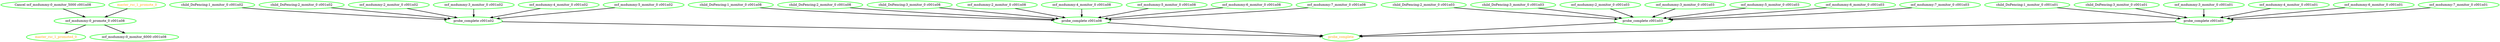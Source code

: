 digraph "g" {
"Cancel ocf_msdummy:0_monitor_5000 c001n08" -> "ocf_msdummy:0_promote_0 c001n08" [ style = bold]
"Cancel ocf_msdummy:0_monitor_5000 c001n08" [ style=bold color="green" fontcolor="black"  ]
"child_DoFencing:1_monitor_0 c001n01" -> "probe_complete c001n01" [ style = bold]
"child_DoFencing:1_monitor_0 c001n01" [ style=bold color="green" fontcolor="black"  ]
"child_DoFencing:1_monitor_0 c001n02" -> "probe_complete c001n02" [ style = bold]
"child_DoFencing:1_monitor_0 c001n02" [ style=bold color="green" fontcolor="black"  ]
"child_DoFencing:1_monitor_0 c001n08" -> "probe_complete c001n08" [ style = bold]
"child_DoFencing:1_monitor_0 c001n08" [ style=bold color="green" fontcolor="black"  ]
"child_DoFencing:2_monitor_0 c001n02" -> "probe_complete c001n02" [ style = bold]
"child_DoFencing:2_monitor_0 c001n02" [ style=bold color="green" fontcolor="black"  ]
"child_DoFencing:2_monitor_0 c001n03" -> "probe_complete c001n03" [ style = bold]
"child_DoFencing:2_monitor_0 c001n03" [ style=bold color="green" fontcolor="black"  ]
"child_DoFencing:2_monitor_0 c001n08" -> "probe_complete c001n08" [ style = bold]
"child_DoFencing:2_monitor_0 c001n08" [ style=bold color="green" fontcolor="black"  ]
"child_DoFencing:3_monitor_0 c001n01" -> "probe_complete c001n01" [ style = bold]
"child_DoFencing:3_monitor_0 c001n01" [ style=bold color="green" fontcolor="black"  ]
"child_DoFencing:3_monitor_0 c001n03" -> "probe_complete c001n03" [ style = bold]
"child_DoFencing:3_monitor_0 c001n03" [ style=bold color="green" fontcolor="black"  ]
"child_DoFencing:3_monitor_0 c001n08" -> "probe_complete c001n08" [ style = bold]
"child_DoFencing:3_monitor_0 c001n08" [ style=bold color="green" fontcolor="black"  ]
"master_rsc_1_promote_0" -> "ocf_msdummy:0_promote_0 c001n08" [ style = bold]
"master_rsc_1_promote_0" [ style=bold color="green" fontcolor="orange"  ]
"master_rsc_1_promoted_0" [ style=bold color="green" fontcolor="orange"  ]
"ocf_msdummy:0_monitor_6000 c001n08" [ style=bold color="green" fontcolor="black"  ]
"ocf_msdummy:0_promote_0 c001n08" -> "master_rsc_1_promoted_0" [ style = bold]
"ocf_msdummy:0_promote_0 c001n08" -> "ocf_msdummy:0_monitor_6000 c001n08" [ style = bold]
"ocf_msdummy:0_promote_0 c001n08" [ style=bold color="green" fontcolor="black"  ]
"ocf_msdummy:2_monitor_0 c001n02" -> "probe_complete c001n02" [ style = bold]
"ocf_msdummy:2_monitor_0 c001n02" [ style=bold color="green" fontcolor="black"  ]
"ocf_msdummy:2_monitor_0 c001n03" -> "probe_complete c001n03" [ style = bold]
"ocf_msdummy:2_monitor_0 c001n03" [ style=bold color="green" fontcolor="black"  ]
"ocf_msdummy:2_monitor_0 c001n08" -> "probe_complete c001n08" [ style = bold]
"ocf_msdummy:2_monitor_0 c001n08" [ style=bold color="green" fontcolor="black"  ]
"ocf_msdummy:3_monitor_0 c001n01" -> "probe_complete c001n01" [ style = bold]
"ocf_msdummy:3_monitor_0 c001n01" [ style=bold color="green" fontcolor="black"  ]
"ocf_msdummy:3_monitor_0 c001n02" -> "probe_complete c001n02" [ style = bold]
"ocf_msdummy:3_monitor_0 c001n02" [ style=bold color="green" fontcolor="black"  ]
"ocf_msdummy:3_monitor_0 c001n03" -> "probe_complete c001n03" [ style = bold]
"ocf_msdummy:3_monitor_0 c001n03" [ style=bold color="green" fontcolor="black"  ]
"ocf_msdummy:4_monitor_0 c001n01" -> "probe_complete c001n01" [ style = bold]
"ocf_msdummy:4_monitor_0 c001n01" [ style=bold color="green" fontcolor="black"  ]
"ocf_msdummy:4_monitor_0 c001n02" -> "probe_complete c001n02" [ style = bold]
"ocf_msdummy:4_monitor_0 c001n02" [ style=bold color="green" fontcolor="black"  ]
"ocf_msdummy:4_monitor_0 c001n08" -> "probe_complete c001n08" [ style = bold]
"ocf_msdummy:4_monitor_0 c001n08" [ style=bold color="green" fontcolor="black"  ]
"ocf_msdummy:5_monitor_0 c001n02" -> "probe_complete c001n02" [ style = bold]
"ocf_msdummy:5_monitor_0 c001n02" [ style=bold color="green" fontcolor="black"  ]
"ocf_msdummy:5_monitor_0 c001n03" -> "probe_complete c001n03" [ style = bold]
"ocf_msdummy:5_monitor_0 c001n03" [ style=bold color="green" fontcolor="black"  ]
"ocf_msdummy:5_monitor_0 c001n08" -> "probe_complete c001n08" [ style = bold]
"ocf_msdummy:5_monitor_0 c001n08" [ style=bold color="green" fontcolor="black"  ]
"ocf_msdummy:6_monitor_0 c001n01" -> "probe_complete c001n01" [ style = bold]
"ocf_msdummy:6_monitor_0 c001n01" [ style=bold color="green" fontcolor="black"  ]
"ocf_msdummy:6_monitor_0 c001n03" -> "probe_complete c001n03" [ style = bold]
"ocf_msdummy:6_monitor_0 c001n03" [ style=bold color="green" fontcolor="black"  ]
"ocf_msdummy:6_monitor_0 c001n08" -> "probe_complete c001n08" [ style = bold]
"ocf_msdummy:6_monitor_0 c001n08" [ style=bold color="green" fontcolor="black"  ]
"ocf_msdummy:7_monitor_0 c001n01" -> "probe_complete c001n01" [ style = bold]
"ocf_msdummy:7_monitor_0 c001n01" [ style=bold color="green" fontcolor="black"  ]
"ocf_msdummy:7_monitor_0 c001n03" -> "probe_complete c001n03" [ style = bold]
"ocf_msdummy:7_monitor_0 c001n03" [ style=bold color="green" fontcolor="black"  ]
"ocf_msdummy:7_monitor_0 c001n08" -> "probe_complete c001n08" [ style = bold]
"ocf_msdummy:7_monitor_0 c001n08" [ style=bold color="green" fontcolor="black"  ]
"probe_complete c001n01" -> "probe_complete" [ style = bold]
"probe_complete c001n01" [ style=bold color="green" fontcolor="black"  ]
"probe_complete c001n02" -> "probe_complete" [ style = bold]
"probe_complete c001n02" [ style=bold color="green" fontcolor="black"  ]
"probe_complete c001n03" -> "probe_complete" [ style = bold]
"probe_complete c001n03" [ style=bold color="green" fontcolor="black"  ]
"probe_complete c001n08" -> "probe_complete" [ style = bold]
"probe_complete c001n08" [ style=bold color="green" fontcolor="black"  ]
"probe_complete" [ style=bold color="green" fontcolor="orange"  ]
}
